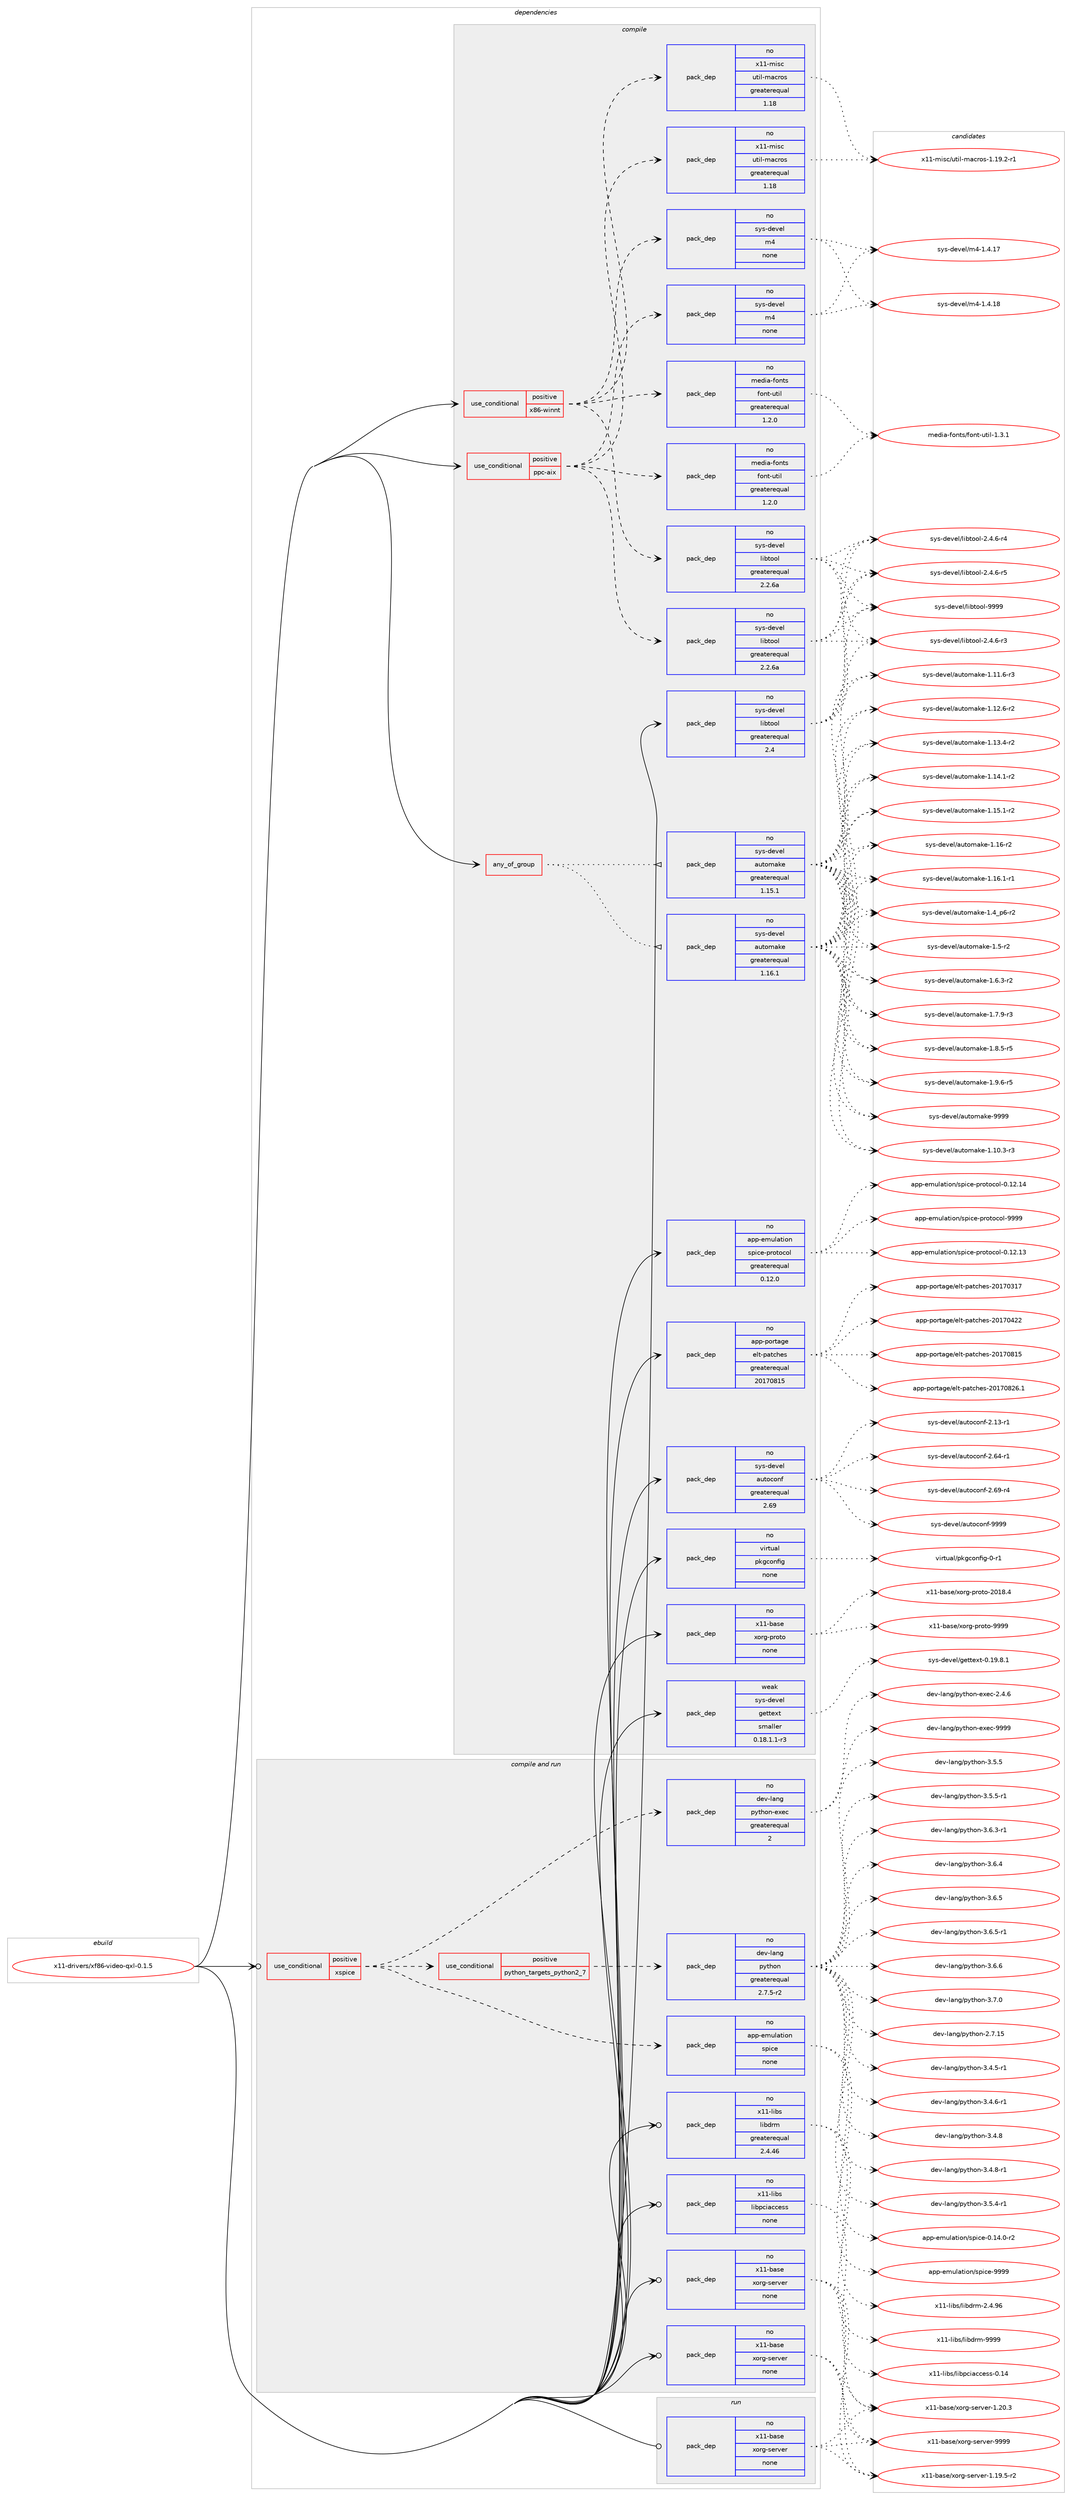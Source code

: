 digraph prolog {

# *************
# Graph options
# *************

newrank=true;
concentrate=true;
compound=true;
graph [rankdir=LR,fontname=Helvetica,fontsize=10,ranksep=1.5];#, ranksep=2.5, nodesep=0.2];
edge  [arrowhead=vee];
node  [fontname=Helvetica,fontsize=10];

# **********
# The ebuild
# **********

subgraph cluster_leftcol {
color=gray;
rank=same;
label=<<i>ebuild</i>>;
id [label="x11-drivers/xf86-video-qxl-0.1.5", color=red, width=4, href="../x11-drivers/xf86-video-qxl-0.1.5.svg"];
}

# ****************
# The dependencies
# ****************

subgraph cluster_midcol {
color=gray;
label=<<i>dependencies</i>>;
subgraph cluster_compile {
fillcolor="#eeeeee";
style=filled;
label=<<i>compile</i>>;
subgraph any180 {
dependency8127 [label=<<TABLE BORDER="0" CELLBORDER="1" CELLSPACING="0" CELLPADDING="4"><TR><TD CELLPADDING="10">any_of_group</TD></TR></TABLE>>, shape=none, color=red];subgraph pack6522 {
dependency8128 [label=<<TABLE BORDER="0" CELLBORDER="1" CELLSPACING="0" CELLPADDING="4" WIDTH="220"><TR><TD ROWSPAN="6" CELLPADDING="30">pack_dep</TD></TR><TR><TD WIDTH="110">no</TD></TR><TR><TD>sys-devel</TD></TR><TR><TD>automake</TD></TR><TR><TD>greaterequal</TD></TR><TR><TD>1.16.1</TD></TR></TABLE>>, shape=none, color=blue];
}
dependency8127:e -> dependency8128:w [weight=20,style="dotted",arrowhead="oinv"];
subgraph pack6523 {
dependency8129 [label=<<TABLE BORDER="0" CELLBORDER="1" CELLSPACING="0" CELLPADDING="4" WIDTH="220"><TR><TD ROWSPAN="6" CELLPADDING="30">pack_dep</TD></TR><TR><TD WIDTH="110">no</TD></TR><TR><TD>sys-devel</TD></TR><TR><TD>automake</TD></TR><TR><TD>greaterequal</TD></TR><TR><TD>1.15.1</TD></TR></TABLE>>, shape=none, color=blue];
}
dependency8127:e -> dependency8129:w [weight=20,style="dotted",arrowhead="oinv"];
}
id:e -> dependency8127:w [weight=20,style="solid",arrowhead="vee"];
subgraph cond1411 {
dependency8130 [label=<<TABLE BORDER="0" CELLBORDER="1" CELLSPACING="0" CELLPADDING="4"><TR><TD ROWSPAN="3" CELLPADDING="10">use_conditional</TD></TR><TR><TD>positive</TD></TR><TR><TD>ppc-aix</TD></TR></TABLE>>, shape=none, color=red];
subgraph pack6524 {
dependency8131 [label=<<TABLE BORDER="0" CELLBORDER="1" CELLSPACING="0" CELLPADDING="4" WIDTH="220"><TR><TD ROWSPAN="6" CELLPADDING="30">pack_dep</TD></TR><TR><TD WIDTH="110">no</TD></TR><TR><TD>sys-devel</TD></TR><TR><TD>libtool</TD></TR><TR><TD>greaterequal</TD></TR><TR><TD>2.2.6a</TD></TR></TABLE>>, shape=none, color=blue];
}
dependency8130:e -> dependency8131:w [weight=20,style="dashed",arrowhead="vee"];
subgraph pack6525 {
dependency8132 [label=<<TABLE BORDER="0" CELLBORDER="1" CELLSPACING="0" CELLPADDING="4" WIDTH="220"><TR><TD ROWSPAN="6" CELLPADDING="30">pack_dep</TD></TR><TR><TD WIDTH="110">no</TD></TR><TR><TD>sys-devel</TD></TR><TR><TD>m4</TD></TR><TR><TD>none</TD></TR><TR><TD></TD></TR></TABLE>>, shape=none, color=blue];
}
dependency8130:e -> dependency8132:w [weight=20,style="dashed",arrowhead="vee"];
subgraph pack6526 {
dependency8133 [label=<<TABLE BORDER="0" CELLBORDER="1" CELLSPACING="0" CELLPADDING="4" WIDTH="220"><TR><TD ROWSPAN="6" CELLPADDING="30">pack_dep</TD></TR><TR><TD WIDTH="110">no</TD></TR><TR><TD>x11-misc</TD></TR><TR><TD>util-macros</TD></TR><TR><TD>greaterequal</TD></TR><TR><TD>1.18</TD></TR></TABLE>>, shape=none, color=blue];
}
dependency8130:e -> dependency8133:w [weight=20,style="dashed",arrowhead="vee"];
subgraph pack6527 {
dependency8134 [label=<<TABLE BORDER="0" CELLBORDER="1" CELLSPACING="0" CELLPADDING="4" WIDTH="220"><TR><TD ROWSPAN="6" CELLPADDING="30">pack_dep</TD></TR><TR><TD WIDTH="110">no</TD></TR><TR><TD>media-fonts</TD></TR><TR><TD>font-util</TD></TR><TR><TD>greaterequal</TD></TR><TR><TD>1.2.0</TD></TR></TABLE>>, shape=none, color=blue];
}
dependency8130:e -> dependency8134:w [weight=20,style="dashed",arrowhead="vee"];
}
id:e -> dependency8130:w [weight=20,style="solid",arrowhead="vee"];
subgraph cond1412 {
dependency8135 [label=<<TABLE BORDER="0" CELLBORDER="1" CELLSPACING="0" CELLPADDING="4"><TR><TD ROWSPAN="3" CELLPADDING="10">use_conditional</TD></TR><TR><TD>positive</TD></TR><TR><TD>x86-winnt</TD></TR></TABLE>>, shape=none, color=red];
subgraph pack6528 {
dependency8136 [label=<<TABLE BORDER="0" CELLBORDER="1" CELLSPACING="0" CELLPADDING="4" WIDTH="220"><TR><TD ROWSPAN="6" CELLPADDING="30">pack_dep</TD></TR><TR><TD WIDTH="110">no</TD></TR><TR><TD>sys-devel</TD></TR><TR><TD>libtool</TD></TR><TR><TD>greaterequal</TD></TR><TR><TD>2.2.6a</TD></TR></TABLE>>, shape=none, color=blue];
}
dependency8135:e -> dependency8136:w [weight=20,style="dashed",arrowhead="vee"];
subgraph pack6529 {
dependency8137 [label=<<TABLE BORDER="0" CELLBORDER="1" CELLSPACING="0" CELLPADDING="4" WIDTH="220"><TR><TD ROWSPAN="6" CELLPADDING="30">pack_dep</TD></TR><TR><TD WIDTH="110">no</TD></TR><TR><TD>sys-devel</TD></TR><TR><TD>m4</TD></TR><TR><TD>none</TD></TR><TR><TD></TD></TR></TABLE>>, shape=none, color=blue];
}
dependency8135:e -> dependency8137:w [weight=20,style="dashed",arrowhead="vee"];
subgraph pack6530 {
dependency8138 [label=<<TABLE BORDER="0" CELLBORDER="1" CELLSPACING="0" CELLPADDING="4" WIDTH="220"><TR><TD ROWSPAN="6" CELLPADDING="30">pack_dep</TD></TR><TR><TD WIDTH="110">no</TD></TR><TR><TD>x11-misc</TD></TR><TR><TD>util-macros</TD></TR><TR><TD>greaterequal</TD></TR><TR><TD>1.18</TD></TR></TABLE>>, shape=none, color=blue];
}
dependency8135:e -> dependency8138:w [weight=20,style="dashed",arrowhead="vee"];
subgraph pack6531 {
dependency8139 [label=<<TABLE BORDER="0" CELLBORDER="1" CELLSPACING="0" CELLPADDING="4" WIDTH="220"><TR><TD ROWSPAN="6" CELLPADDING="30">pack_dep</TD></TR><TR><TD WIDTH="110">no</TD></TR><TR><TD>media-fonts</TD></TR><TR><TD>font-util</TD></TR><TR><TD>greaterequal</TD></TR><TR><TD>1.2.0</TD></TR></TABLE>>, shape=none, color=blue];
}
dependency8135:e -> dependency8139:w [weight=20,style="dashed",arrowhead="vee"];
}
id:e -> dependency8135:w [weight=20,style="solid",arrowhead="vee"];
subgraph pack6532 {
dependency8140 [label=<<TABLE BORDER="0" CELLBORDER="1" CELLSPACING="0" CELLPADDING="4" WIDTH="220"><TR><TD ROWSPAN="6" CELLPADDING="30">pack_dep</TD></TR><TR><TD WIDTH="110">no</TD></TR><TR><TD>app-emulation</TD></TR><TR><TD>spice-protocol</TD></TR><TR><TD>greaterequal</TD></TR><TR><TD>0.12.0</TD></TR></TABLE>>, shape=none, color=blue];
}
id:e -> dependency8140:w [weight=20,style="solid",arrowhead="vee"];
subgraph pack6533 {
dependency8141 [label=<<TABLE BORDER="0" CELLBORDER="1" CELLSPACING="0" CELLPADDING="4" WIDTH="220"><TR><TD ROWSPAN="6" CELLPADDING="30">pack_dep</TD></TR><TR><TD WIDTH="110">no</TD></TR><TR><TD>app-portage</TD></TR><TR><TD>elt-patches</TD></TR><TR><TD>greaterequal</TD></TR><TR><TD>20170815</TD></TR></TABLE>>, shape=none, color=blue];
}
id:e -> dependency8141:w [weight=20,style="solid",arrowhead="vee"];
subgraph pack6534 {
dependency8142 [label=<<TABLE BORDER="0" CELLBORDER="1" CELLSPACING="0" CELLPADDING="4" WIDTH="220"><TR><TD ROWSPAN="6" CELLPADDING="30">pack_dep</TD></TR><TR><TD WIDTH="110">no</TD></TR><TR><TD>sys-devel</TD></TR><TR><TD>autoconf</TD></TR><TR><TD>greaterequal</TD></TR><TR><TD>2.69</TD></TR></TABLE>>, shape=none, color=blue];
}
id:e -> dependency8142:w [weight=20,style="solid",arrowhead="vee"];
subgraph pack6535 {
dependency8143 [label=<<TABLE BORDER="0" CELLBORDER="1" CELLSPACING="0" CELLPADDING="4" WIDTH="220"><TR><TD ROWSPAN="6" CELLPADDING="30">pack_dep</TD></TR><TR><TD WIDTH="110">no</TD></TR><TR><TD>sys-devel</TD></TR><TR><TD>libtool</TD></TR><TR><TD>greaterequal</TD></TR><TR><TD>2.4</TD></TR></TABLE>>, shape=none, color=blue];
}
id:e -> dependency8143:w [weight=20,style="solid",arrowhead="vee"];
subgraph pack6536 {
dependency8144 [label=<<TABLE BORDER="0" CELLBORDER="1" CELLSPACING="0" CELLPADDING="4" WIDTH="220"><TR><TD ROWSPAN="6" CELLPADDING="30">pack_dep</TD></TR><TR><TD WIDTH="110">no</TD></TR><TR><TD>virtual</TD></TR><TR><TD>pkgconfig</TD></TR><TR><TD>none</TD></TR><TR><TD></TD></TR></TABLE>>, shape=none, color=blue];
}
id:e -> dependency8144:w [weight=20,style="solid",arrowhead="vee"];
subgraph pack6537 {
dependency8145 [label=<<TABLE BORDER="0" CELLBORDER="1" CELLSPACING="0" CELLPADDING="4" WIDTH="220"><TR><TD ROWSPAN="6" CELLPADDING="30">pack_dep</TD></TR><TR><TD WIDTH="110">no</TD></TR><TR><TD>x11-base</TD></TR><TR><TD>xorg-proto</TD></TR><TR><TD>none</TD></TR><TR><TD></TD></TR></TABLE>>, shape=none, color=blue];
}
id:e -> dependency8145:w [weight=20,style="solid",arrowhead="vee"];
subgraph pack6538 {
dependency8146 [label=<<TABLE BORDER="0" CELLBORDER="1" CELLSPACING="0" CELLPADDING="4" WIDTH="220"><TR><TD ROWSPAN="6" CELLPADDING="30">pack_dep</TD></TR><TR><TD WIDTH="110">weak</TD></TR><TR><TD>sys-devel</TD></TR><TR><TD>gettext</TD></TR><TR><TD>smaller</TD></TR><TR><TD>0.18.1.1-r3</TD></TR></TABLE>>, shape=none, color=blue];
}
id:e -> dependency8146:w [weight=20,style="solid",arrowhead="vee"];
}
subgraph cluster_compileandrun {
fillcolor="#eeeeee";
style=filled;
label=<<i>compile and run</i>>;
subgraph cond1413 {
dependency8147 [label=<<TABLE BORDER="0" CELLBORDER="1" CELLSPACING="0" CELLPADDING="4"><TR><TD ROWSPAN="3" CELLPADDING="10">use_conditional</TD></TR><TR><TD>positive</TD></TR><TR><TD>xspice</TD></TR></TABLE>>, shape=none, color=red];
subgraph pack6539 {
dependency8148 [label=<<TABLE BORDER="0" CELLBORDER="1" CELLSPACING="0" CELLPADDING="4" WIDTH="220"><TR><TD ROWSPAN="6" CELLPADDING="30">pack_dep</TD></TR><TR><TD WIDTH="110">no</TD></TR><TR><TD>app-emulation</TD></TR><TR><TD>spice</TD></TR><TR><TD>none</TD></TR><TR><TD></TD></TR></TABLE>>, shape=none, color=blue];
}
dependency8147:e -> dependency8148:w [weight=20,style="dashed",arrowhead="vee"];
subgraph cond1414 {
dependency8149 [label=<<TABLE BORDER="0" CELLBORDER="1" CELLSPACING="0" CELLPADDING="4"><TR><TD ROWSPAN="3" CELLPADDING="10">use_conditional</TD></TR><TR><TD>positive</TD></TR><TR><TD>python_targets_python2_7</TD></TR></TABLE>>, shape=none, color=red];
subgraph pack6540 {
dependency8150 [label=<<TABLE BORDER="0" CELLBORDER="1" CELLSPACING="0" CELLPADDING="4" WIDTH="220"><TR><TD ROWSPAN="6" CELLPADDING="30">pack_dep</TD></TR><TR><TD WIDTH="110">no</TD></TR><TR><TD>dev-lang</TD></TR><TR><TD>python</TD></TR><TR><TD>greaterequal</TD></TR><TR><TD>2.7.5-r2</TD></TR></TABLE>>, shape=none, color=blue];
}
dependency8149:e -> dependency8150:w [weight=20,style="dashed",arrowhead="vee"];
}
dependency8147:e -> dependency8149:w [weight=20,style="dashed",arrowhead="vee"];
subgraph pack6541 {
dependency8151 [label=<<TABLE BORDER="0" CELLBORDER="1" CELLSPACING="0" CELLPADDING="4" WIDTH="220"><TR><TD ROWSPAN="6" CELLPADDING="30">pack_dep</TD></TR><TR><TD WIDTH="110">no</TD></TR><TR><TD>dev-lang</TD></TR><TR><TD>python-exec</TD></TR><TR><TD>greaterequal</TD></TR><TR><TD>2</TD></TR></TABLE>>, shape=none, color=blue];
}
dependency8147:e -> dependency8151:w [weight=20,style="dashed",arrowhead="vee"];
}
id:e -> dependency8147:w [weight=20,style="solid",arrowhead="odotvee"];
subgraph pack6542 {
dependency8152 [label=<<TABLE BORDER="0" CELLBORDER="1" CELLSPACING="0" CELLPADDING="4" WIDTH="220"><TR><TD ROWSPAN="6" CELLPADDING="30">pack_dep</TD></TR><TR><TD WIDTH="110">no</TD></TR><TR><TD>x11-base</TD></TR><TR><TD>xorg-server</TD></TR><TR><TD>none</TD></TR><TR><TD></TD></TR></TABLE>>, shape=none, color=blue];
}
id:e -> dependency8152:w [weight=20,style="solid",arrowhead="odotvee"];
subgraph pack6543 {
dependency8153 [label=<<TABLE BORDER="0" CELLBORDER="1" CELLSPACING="0" CELLPADDING="4" WIDTH="220"><TR><TD ROWSPAN="6" CELLPADDING="30">pack_dep</TD></TR><TR><TD WIDTH="110">no</TD></TR><TR><TD>x11-base</TD></TR><TR><TD>xorg-server</TD></TR><TR><TD>none</TD></TR><TR><TD></TD></TR></TABLE>>, shape=none, color=blue];
}
id:e -> dependency8153:w [weight=20,style="solid",arrowhead="odotvee"];
subgraph pack6544 {
dependency8154 [label=<<TABLE BORDER="0" CELLBORDER="1" CELLSPACING="0" CELLPADDING="4" WIDTH="220"><TR><TD ROWSPAN="6" CELLPADDING="30">pack_dep</TD></TR><TR><TD WIDTH="110">no</TD></TR><TR><TD>x11-libs</TD></TR><TR><TD>libdrm</TD></TR><TR><TD>greaterequal</TD></TR><TR><TD>2.4.46</TD></TR></TABLE>>, shape=none, color=blue];
}
id:e -> dependency8154:w [weight=20,style="solid",arrowhead="odotvee"];
subgraph pack6545 {
dependency8155 [label=<<TABLE BORDER="0" CELLBORDER="1" CELLSPACING="0" CELLPADDING="4" WIDTH="220"><TR><TD ROWSPAN="6" CELLPADDING="30">pack_dep</TD></TR><TR><TD WIDTH="110">no</TD></TR><TR><TD>x11-libs</TD></TR><TR><TD>libpciaccess</TD></TR><TR><TD>none</TD></TR><TR><TD></TD></TR></TABLE>>, shape=none, color=blue];
}
id:e -> dependency8155:w [weight=20,style="solid",arrowhead="odotvee"];
}
subgraph cluster_run {
fillcolor="#eeeeee";
style=filled;
label=<<i>run</i>>;
subgraph pack6546 {
dependency8156 [label=<<TABLE BORDER="0" CELLBORDER="1" CELLSPACING="0" CELLPADDING="4" WIDTH="220"><TR><TD ROWSPAN="6" CELLPADDING="30">pack_dep</TD></TR><TR><TD WIDTH="110">no</TD></TR><TR><TD>x11-base</TD></TR><TR><TD>xorg-server</TD></TR><TR><TD>none</TD></TR><TR><TD></TD></TR></TABLE>>, shape=none, color=blue];
}
id:e -> dependency8156:w [weight=20,style="solid",arrowhead="odot"];
}
}

# **************
# The candidates
# **************

subgraph cluster_choices {
rank=same;
color=gray;
label=<<i>candidates</i>>;

subgraph choice6522 {
color=black;
nodesep=1;
choice11512111545100101118101108479711711611110997107101454946494846514511451 [label="sys-devel/automake-1.10.3-r3", color=red, width=4,href="../sys-devel/automake-1.10.3-r3.svg"];
choice11512111545100101118101108479711711611110997107101454946494946544511451 [label="sys-devel/automake-1.11.6-r3", color=red, width=4,href="../sys-devel/automake-1.11.6-r3.svg"];
choice11512111545100101118101108479711711611110997107101454946495046544511450 [label="sys-devel/automake-1.12.6-r2", color=red, width=4,href="../sys-devel/automake-1.12.6-r2.svg"];
choice11512111545100101118101108479711711611110997107101454946495146524511450 [label="sys-devel/automake-1.13.4-r2", color=red, width=4,href="../sys-devel/automake-1.13.4-r2.svg"];
choice11512111545100101118101108479711711611110997107101454946495246494511450 [label="sys-devel/automake-1.14.1-r2", color=red, width=4,href="../sys-devel/automake-1.14.1-r2.svg"];
choice11512111545100101118101108479711711611110997107101454946495346494511450 [label="sys-devel/automake-1.15.1-r2", color=red, width=4,href="../sys-devel/automake-1.15.1-r2.svg"];
choice1151211154510010111810110847971171161111099710710145494649544511450 [label="sys-devel/automake-1.16-r2", color=red, width=4,href="../sys-devel/automake-1.16-r2.svg"];
choice11512111545100101118101108479711711611110997107101454946495446494511449 [label="sys-devel/automake-1.16.1-r1", color=red, width=4,href="../sys-devel/automake-1.16.1-r1.svg"];
choice115121115451001011181011084797117116111109971071014549465295112544511450 [label="sys-devel/automake-1.4_p6-r2", color=red, width=4,href="../sys-devel/automake-1.4_p6-r2.svg"];
choice11512111545100101118101108479711711611110997107101454946534511450 [label="sys-devel/automake-1.5-r2", color=red, width=4,href="../sys-devel/automake-1.5-r2.svg"];
choice115121115451001011181011084797117116111109971071014549465446514511450 [label="sys-devel/automake-1.6.3-r2", color=red, width=4,href="../sys-devel/automake-1.6.3-r2.svg"];
choice115121115451001011181011084797117116111109971071014549465546574511451 [label="sys-devel/automake-1.7.9-r3", color=red, width=4,href="../sys-devel/automake-1.7.9-r3.svg"];
choice115121115451001011181011084797117116111109971071014549465646534511453 [label="sys-devel/automake-1.8.5-r5", color=red, width=4,href="../sys-devel/automake-1.8.5-r5.svg"];
choice115121115451001011181011084797117116111109971071014549465746544511453 [label="sys-devel/automake-1.9.6-r5", color=red, width=4,href="../sys-devel/automake-1.9.6-r5.svg"];
choice115121115451001011181011084797117116111109971071014557575757 [label="sys-devel/automake-9999", color=red, width=4,href="../sys-devel/automake-9999.svg"];
dependency8128:e -> choice11512111545100101118101108479711711611110997107101454946494846514511451:w [style=dotted,weight="100"];
dependency8128:e -> choice11512111545100101118101108479711711611110997107101454946494946544511451:w [style=dotted,weight="100"];
dependency8128:e -> choice11512111545100101118101108479711711611110997107101454946495046544511450:w [style=dotted,weight="100"];
dependency8128:e -> choice11512111545100101118101108479711711611110997107101454946495146524511450:w [style=dotted,weight="100"];
dependency8128:e -> choice11512111545100101118101108479711711611110997107101454946495246494511450:w [style=dotted,weight="100"];
dependency8128:e -> choice11512111545100101118101108479711711611110997107101454946495346494511450:w [style=dotted,weight="100"];
dependency8128:e -> choice1151211154510010111810110847971171161111099710710145494649544511450:w [style=dotted,weight="100"];
dependency8128:e -> choice11512111545100101118101108479711711611110997107101454946495446494511449:w [style=dotted,weight="100"];
dependency8128:e -> choice115121115451001011181011084797117116111109971071014549465295112544511450:w [style=dotted,weight="100"];
dependency8128:e -> choice11512111545100101118101108479711711611110997107101454946534511450:w [style=dotted,weight="100"];
dependency8128:e -> choice115121115451001011181011084797117116111109971071014549465446514511450:w [style=dotted,weight="100"];
dependency8128:e -> choice115121115451001011181011084797117116111109971071014549465546574511451:w [style=dotted,weight="100"];
dependency8128:e -> choice115121115451001011181011084797117116111109971071014549465646534511453:w [style=dotted,weight="100"];
dependency8128:e -> choice115121115451001011181011084797117116111109971071014549465746544511453:w [style=dotted,weight="100"];
dependency8128:e -> choice115121115451001011181011084797117116111109971071014557575757:w [style=dotted,weight="100"];
}
subgraph choice6523 {
color=black;
nodesep=1;
choice11512111545100101118101108479711711611110997107101454946494846514511451 [label="sys-devel/automake-1.10.3-r3", color=red, width=4,href="../sys-devel/automake-1.10.3-r3.svg"];
choice11512111545100101118101108479711711611110997107101454946494946544511451 [label="sys-devel/automake-1.11.6-r3", color=red, width=4,href="../sys-devel/automake-1.11.6-r3.svg"];
choice11512111545100101118101108479711711611110997107101454946495046544511450 [label="sys-devel/automake-1.12.6-r2", color=red, width=4,href="../sys-devel/automake-1.12.6-r2.svg"];
choice11512111545100101118101108479711711611110997107101454946495146524511450 [label="sys-devel/automake-1.13.4-r2", color=red, width=4,href="../sys-devel/automake-1.13.4-r2.svg"];
choice11512111545100101118101108479711711611110997107101454946495246494511450 [label="sys-devel/automake-1.14.1-r2", color=red, width=4,href="../sys-devel/automake-1.14.1-r2.svg"];
choice11512111545100101118101108479711711611110997107101454946495346494511450 [label="sys-devel/automake-1.15.1-r2", color=red, width=4,href="../sys-devel/automake-1.15.1-r2.svg"];
choice1151211154510010111810110847971171161111099710710145494649544511450 [label="sys-devel/automake-1.16-r2", color=red, width=4,href="../sys-devel/automake-1.16-r2.svg"];
choice11512111545100101118101108479711711611110997107101454946495446494511449 [label="sys-devel/automake-1.16.1-r1", color=red, width=4,href="../sys-devel/automake-1.16.1-r1.svg"];
choice115121115451001011181011084797117116111109971071014549465295112544511450 [label="sys-devel/automake-1.4_p6-r2", color=red, width=4,href="../sys-devel/automake-1.4_p6-r2.svg"];
choice11512111545100101118101108479711711611110997107101454946534511450 [label="sys-devel/automake-1.5-r2", color=red, width=4,href="../sys-devel/automake-1.5-r2.svg"];
choice115121115451001011181011084797117116111109971071014549465446514511450 [label="sys-devel/automake-1.6.3-r2", color=red, width=4,href="../sys-devel/automake-1.6.3-r2.svg"];
choice115121115451001011181011084797117116111109971071014549465546574511451 [label="sys-devel/automake-1.7.9-r3", color=red, width=4,href="../sys-devel/automake-1.7.9-r3.svg"];
choice115121115451001011181011084797117116111109971071014549465646534511453 [label="sys-devel/automake-1.8.5-r5", color=red, width=4,href="../sys-devel/automake-1.8.5-r5.svg"];
choice115121115451001011181011084797117116111109971071014549465746544511453 [label="sys-devel/automake-1.9.6-r5", color=red, width=4,href="../sys-devel/automake-1.9.6-r5.svg"];
choice115121115451001011181011084797117116111109971071014557575757 [label="sys-devel/automake-9999", color=red, width=4,href="../sys-devel/automake-9999.svg"];
dependency8129:e -> choice11512111545100101118101108479711711611110997107101454946494846514511451:w [style=dotted,weight="100"];
dependency8129:e -> choice11512111545100101118101108479711711611110997107101454946494946544511451:w [style=dotted,weight="100"];
dependency8129:e -> choice11512111545100101118101108479711711611110997107101454946495046544511450:w [style=dotted,weight="100"];
dependency8129:e -> choice11512111545100101118101108479711711611110997107101454946495146524511450:w [style=dotted,weight="100"];
dependency8129:e -> choice11512111545100101118101108479711711611110997107101454946495246494511450:w [style=dotted,weight="100"];
dependency8129:e -> choice11512111545100101118101108479711711611110997107101454946495346494511450:w [style=dotted,weight="100"];
dependency8129:e -> choice1151211154510010111810110847971171161111099710710145494649544511450:w [style=dotted,weight="100"];
dependency8129:e -> choice11512111545100101118101108479711711611110997107101454946495446494511449:w [style=dotted,weight="100"];
dependency8129:e -> choice115121115451001011181011084797117116111109971071014549465295112544511450:w [style=dotted,weight="100"];
dependency8129:e -> choice11512111545100101118101108479711711611110997107101454946534511450:w [style=dotted,weight="100"];
dependency8129:e -> choice115121115451001011181011084797117116111109971071014549465446514511450:w [style=dotted,weight="100"];
dependency8129:e -> choice115121115451001011181011084797117116111109971071014549465546574511451:w [style=dotted,weight="100"];
dependency8129:e -> choice115121115451001011181011084797117116111109971071014549465646534511453:w [style=dotted,weight="100"];
dependency8129:e -> choice115121115451001011181011084797117116111109971071014549465746544511453:w [style=dotted,weight="100"];
dependency8129:e -> choice115121115451001011181011084797117116111109971071014557575757:w [style=dotted,weight="100"];
}
subgraph choice6524 {
color=black;
nodesep=1;
choice1151211154510010111810110847108105981161111111084550465246544511451 [label="sys-devel/libtool-2.4.6-r3", color=red, width=4,href="../sys-devel/libtool-2.4.6-r3.svg"];
choice1151211154510010111810110847108105981161111111084550465246544511452 [label="sys-devel/libtool-2.4.6-r4", color=red, width=4,href="../sys-devel/libtool-2.4.6-r4.svg"];
choice1151211154510010111810110847108105981161111111084550465246544511453 [label="sys-devel/libtool-2.4.6-r5", color=red, width=4,href="../sys-devel/libtool-2.4.6-r5.svg"];
choice1151211154510010111810110847108105981161111111084557575757 [label="sys-devel/libtool-9999", color=red, width=4,href="../sys-devel/libtool-9999.svg"];
dependency8131:e -> choice1151211154510010111810110847108105981161111111084550465246544511451:w [style=dotted,weight="100"];
dependency8131:e -> choice1151211154510010111810110847108105981161111111084550465246544511452:w [style=dotted,weight="100"];
dependency8131:e -> choice1151211154510010111810110847108105981161111111084550465246544511453:w [style=dotted,weight="100"];
dependency8131:e -> choice1151211154510010111810110847108105981161111111084557575757:w [style=dotted,weight="100"];
}
subgraph choice6525 {
color=black;
nodesep=1;
choice11512111545100101118101108471095245494652464955 [label="sys-devel/m4-1.4.17", color=red, width=4,href="../sys-devel/m4-1.4.17.svg"];
choice11512111545100101118101108471095245494652464956 [label="sys-devel/m4-1.4.18", color=red, width=4,href="../sys-devel/m4-1.4.18.svg"];
dependency8132:e -> choice11512111545100101118101108471095245494652464955:w [style=dotted,weight="100"];
dependency8132:e -> choice11512111545100101118101108471095245494652464956:w [style=dotted,weight="100"];
}
subgraph choice6526 {
color=black;
nodesep=1;
choice1204949451091051159947117116105108451099799114111115454946495746504511449 [label="x11-misc/util-macros-1.19.2-r1", color=red, width=4,href="../x11-misc/util-macros-1.19.2-r1.svg"];
dependency8133:e -> choice1204949451091051159947117116105108451099799114111115454946495746504511449:w [style=dotted,weight="100"];
}
subgraph choice6527 {
color=black;
nodesep=1;
choice10910110010597451021111101161154710211111011645117116105108454946514649 [label="media-fonts/font-util-1.3.1", color=red, width=4,href="../media-fonts/font-util-1.3.1.svg"];
dependency8134:e -> choice10910110010597451021111101161154710211111011645117116105108454946514649:w [style=dotted,weight="100"];
}
subgraph choice6528 {
color=black;
nodesep=1;
choice1151211154510010111810110847108105981161111111084550465246544511451 [label="sys-devel/libtool-2.4.6-r3", color=red, width=4,href="../sys-devel/libtool-2.4.6-r3.svg"];
choice1151211154510010111810110847108105981161111111084550465246544511452 [label="sys-devel/libtool-2.4.6-r4", color=red, width=4,href="../sys-devel/libtool-2.4.6-r4.svg"];
choice1151211154510010111810110847108105981161111111084550465246544511453 [label="sys-devel/libtool-2.4.6-r5", color=red, width=4,href="../sys-devel/libtool-2.4.6-r5.svg"];
choice1151211154510010111810110847108105981161111111084557575757 [label="sys-devel/libtool-9999", color=red, width=4,href="../sys-devel/libtool-9999.svg"];
dependency8136:e -> choice1151211154510010111810110847108105981161111111084550465246544511451:w [style=dotted,weight="100"];
dependency8136:e -> choice1151211154510010111810110847108105981161111111084550465246544511452:w [style=dotted,weight="100"];
dependency8136:e -> choice1151211154510010111810110847108105981161111111084550465246544511453:w [style=dotted,weight="100"];
dependency8136:e -> choice1151211154510010111810110847108105981161111111084557575757:w [style=dotted,weight="100"];
}
subgraph choice6529 {
color=black;
nodesep=1;
choice11512111545100101118101108471095245494652464955 [label="sys-devel/m4-1.4.17", color=red, width=4,href="../sys-devel/m4-1.4.17.svg"];
choice11512111545100101118101108471095245494652464956 [label="sys-devel/m4-1.4.18", color=red, width=4,href="../sys-devel/m4-1.4.18.svg"];
dependency8137:e -> choice11512111545100101118101108471095245494652464955:w [style=dotted,weight="100"];
dependency8137:e -> choice11512111545100101118101108471095245494652464956:w [style=dotted,weight="100"];
}
subgraph choice6530 {
color=black;
nodesep=1;
choice1204949451091051159947117116105108451099799114111115454946495746504511449 [label="x11-misc/util-macros-1.19.2-r1", color=red, width=4,href="../x11-misc/util-macros-1.19.2-r1.svg"];
dependency8138:e -> choice1204949451091051159947117116105108451099799114111115454946495746504511449:w [style=dotted,weight="100"];
}
subgraph choice6531 {
color=black;
nodesep=1;
choice10910110010597451021111101161154710211111011645117116105108454946514649 [label="media-fonts/font-util-1.3.1", color=red, width=4,href="../media-fonts/font-util-1.3.1.svg"];
dependency8139:e -> choice10910110010597451021111101161154710211111011645117116105108454946514649:w [style=dotted,weight="100"];
}
subgraph choice6532 {
color=black;
nodesep=1;
choice971121124510110911710897116105111110471151121059910145112114111116111991111084548464950464951 [label="app-emulation/spice-protocol-0.12.13", color=red, width=4,href="../app-emulation/spice-protocol-0.12.13.svg"];
choice971121124510110911710897116105111110471151121059910145112114111116111991111084548464950464952 [label="app-emulation/spice-protocol-0.12.14", color=red, width=4,href="../app-emulation/spice-protocol-0.12.14.svg"];
choice971121124510110911710897116105111110471151121059910145112114111116111991111084557575757 [label="app-emulation/spice-protocol-9999", color=red, width=4,href="../app-emulation/spice-protocol-9999.svg"];
dependency8140:e -> choice971121124510110911710897116105111110471151121059910145112114111116111991111084548464950464951:w [style=dotted,weight="100"];
dependency8140:e -> choice971121124510110911710897116105111110471151121059910145112114111116111991111084548464950464952:w [style=dotted,weight="100"];
dependency8140:e -> choice971121124510110911710897116105111110471151121059910145112114111116111991111084557575757:w [style=dotted,weight="100"];
}
subgraph choice6533 {
color=black;
nodesep=1;
choice97112112451121111141169710310147101108116451129711699104101115455048495548514955 [label="app-portage/elt-patches-20170317", color=red, width=4,href="../app-portage/elt-patches-20170317.svg"];
choice97112112451121111141169710310147101108116451129711699104101115455048495548525050 [label="app-portage/elt-patches-20170422", color=red, width=4,href="../app-portage/elt-patches-20170422.svg"];
choice97112112451121111141169710310147101108116451129711699104101115455048495548564953 [label="app-portage/elt-patches-20170815", color=red, width=4,href="../app-portage/elt-patches-20170815.svg"];
choice971121124511211111411697103101471011081164511297116991041011154550484955485650544649 [label="app-portage/elt-patches-20170826.1", color=red, width=4,href="../app-portage/elt-patches-20170826.1.svg"];
dependency8141:e -> choice97112112451121111141169710310147101108116451129711699104101115455048495548514955:w [style=dotted,weight="100"];
dependency8141:e -> choice97112112451121111141169710310147101108116451129711699104101115455048495548525050:w [style=dotted,weight="100"];
dependency8141:e -> choice97112112451121111141169710310147101108116451129711699104101115455048495548564953:w [style=dotted,weight="100"];
dependency8141:e -> choice971121124511211111411697103101471011081164511297116991041011154550484955485650544649:w [style=dotted,weight="100"];
}
subgraph choice6534 {
color=black;
nodesep=1;
choice1151211154510010111810110847971171161119911111010245504649514511449 [label="sys-devel/autoconf-2.13-r1", color=red, width=4,href="../sys-devel/autoconf-2.13-r1.svg"];
choice1151211154510010111810110847971171161119911111010245504654524511449 [label="sys-devel/autoconf-2.64-r1", color=red, width=4,href="../sys-devel/autoconf-2.64-r1.svg"];
choice1151211154510010111810110847971171161119911111010245504654574511452 [label="sys-devel/autoconf-2.69-r4", color=red, width=4,href="../sys-devel/autoconf-2.69-r4.svg"];
choice115121115451001011181011084797117116111991111101024557575757 [label="sys-devel/autoconf-9999", color=red, width=4,href="../sys-devel/autoconf-9999.svg"];
dependency8142:e -> choice1151211154510010111810110847971171161119911111010245504649514511449:w [style=dotted,weight="100"];
dependency8142:e -> choice1151211154510010111810110847971171161119911111010245504654524511449:w [style=dotted,weight="100"];
dependency8142:e -> choice1151211154510010111810110847971171161119911111010245504654574511452:w [style=dotted,weight="100"];
dependency8142:e -> choice115121115451001011181011084797117116111991111101024557575757:w [style=dotted,weight="100"];
}
subgraph choice6535 {
color=black;
nodesep=1;
choice1151211154510010111810110847108105981161111111084550465246544511451 [label="sys-devel/libtool-2.4.6-r3", color=red, width=4,href="../sys-devel/libtool-2.4.6-r3.svg"];
choice1151211154510010111810110847108105981161111111084550465246544511452 [label="sys-devel/libtool-2.4.6-r4", color=red, width=4,href="../sys-devel/libtool-2.4.6-r4.svg"];
choice1151211154510010111810110847108105981161111111084550465246544511453 [label="sys-devel/libtool-2.4.6-r5", color=red, width=4,href="../sys-devel/libtool-2.4.6-r5.svg"];
choice1151211154510010111810110847108105981161111111084557575757 [label="sys-devel/libtool-9999", color=red, width=4,href="../sys-devel/libtool-9999.svg"];
dependency8143:e -> choice1151211154510010111810110847108105981161111111084550465246544511451:w [style=dotted,weight="100"];
dependency8143:e -> choice1151211154510010111810110847108105981161111111084550465246544511452:w [style=dotted,weight="100"];
dependency8143:e -> choice1151211154510010111810110847108105981161111111084550465246544511453:w [style=dotted,weight="100"];
dependency8143:e -> choice1151211154510010111810110847108105981161111111084557575757:w [style=dotted,weight="100"];
}
subgraph choice6536 {
color=black;
nodesep=1;
choice11810511411611797108471121071039911111010210510345484511449 [label="virtual/pkgconfig-0-r1", color=red, width=4,href="../virtual/pkgconfig-0-r1.svg"];
dependency8144:e -> choice11810511411611797108471121071039911111010210510345484511449:w [style=dotted,weight="100"];
}
subgraph choice6537 {
color=black;
nodesep=1;
choice1204949459897115101471201111141034511211411111611145504849564652 [label="x11-base/xorg-proto-2018.4", color=red, width=4,href="../x11-base/xorg-proto-2018.4.svg"];
choice120494945989711510147120111114103451121141111161114557575757 [label="x11-base/xorg-proto-9999", color=red, width=4,href="../x11-base/xorg-proto-9999.svg"];
dependency8145:e -> choice1204949459897115101471201111141034511211411111611145504849564652:w [style=dotted,weight="100"];
dependency8145:e -> choice120494945989711510147120111114103451121141111161114557575757:w [style=dotted,weight="100"];
}
subgraph choice6538 {
color=black;
nodesep=1;
choice1151211154510010111810110847103101116116101120116454846495746564649 [label="sys-devel/gettext-0.19.8.1", color=red, width=4,href="../sys-devel/gettext-0.19.8.1.svg"];
dependency8146:e -> choice1151211154510010111810110847103101116116101120116454846495746564649:w [style=dotted,weight="100"];
}
subgraph choice6539 {
color=black;
nodesep=1;
choice9711211245101109117108971161051111104711511210599101454846495246484511450 [label="app-emulation/spice-0.14.0-r2", color=red, width=4,href="../app-emulation/spice-0.14.0-r2.svg"];
choice97112112451011091171089711610511111047115112105991014557575757 [label="app-emulation/spice-9999", color=red, width=4,href="../app-emulation/spice-9999.svg"];
dependency8148:e -> choice9711211245101109117108971161051111104711511210599101454846495246484511450:w [style=dotted,weight="100"];
dependency8148:e -> choice97112112451011091171089711610511111047115112105991014557575757:w [style=dotted,weight="100"];
}
subgraph choice6540 {
color=black;
nodesep=1;
choice10010111845108971101034711212111610411111045504655464953 [label="dev-lang/python-2.7.15", color=red, width=4,href="../dev-lang/python-2.7.15.svg"];
choice1001011184510897110103471121211161041111104551465246534511449 [label="dev-lang/python-3.4.5-r1", color=red, width=4,href="../dev-lang/python-3.4.5-r1.svg"];
choice1001011184510897110103471121211161041111104551465246544511449 [label="dev-lang/python-3.4.6-r1", color=red, width=4,href="../dev-lang/python-3.4.6-r1.svg"];
choice100101118451089711010347112121116104111110455146524656 [label="dev-lang/python-3.4.8", color=red, width=4,href="../dev-lang/python-3.4.8.svg"];
choice1001011184510897110103471121211161041111104551465246564511449 [label="dev-lang/python-3.4.8-r1", color=red, width=4,href="../dev-lang/python-3.4.8-r1.svg"];
choice1001011184510897110103471121211161041111104551465346524511449 [label="dev-lang/python-3.5.4-r1", color=red, width=4,href="../dev-lang/python-3.5.4-r1.svg"];
choice100101118451089711010347112121116104111110455146534653 [label="dev-lang/python-3.5.5", color=red, width=4,href="../dev-lang/python-3.5.5.svg"];
choice1001011184510897110103471121211161041111104551465346534511449 [label="dev-lang/python-3.5.5-r1", color=red, width=4,href="../dev-lang/python-3.5.5-r1.svg"];
choice1001011184510897110103471121211161041111104551465446514511449 [label="dev-lang/python-3.6.3-r1", color=red, width=4,href="../dev-lang/python-3.6.3-r1.svg"];
choice100101118451089711010347112121116104111110455146544652 [label="dev-lang/python-3.6.4", color=red, width=4,href="../dev-lang/python-3.6.4.svg"];
choice100101118451089711010347112121116104111110455146544653 [label="dev-lang/python-3.6.5", color=red, width=4,href="../dev-lang/python-3.6.5.svg"];
choice1001011184510897110103471121211161041111104551465446534511449 [label="dev-lang/python-3.6.5-r1", color=red, width=4,href="../dev-lang/python-3.6.5-r1.svg"];
choice100101118451089711010347112121116104111110455146544654 [label="dev-lang/python-3.6.6", color=red, width=4,href="../dev-lang/python-3.6.6.svg"];
choice100101118451089711010347112121116104111110455146554648 [label="dev-lang/python-3.7.0", color=red, width=4,href="../dev-lang/python-3.7.0.svg"];
dependency8150:e -> choice10010111845108971101034711212111610411111045504655464953:w [style=dotted,weight="100"];
dependency8150:e -> choice1001011184510897110103471121211161041111104551465246534511449:w [style=dotted,weight="100"];
dependency8150:e -> choice1001011184510897110103471121211161041111104551465246544511449:w [style=dotted,weight="100"];
dependency8150:e -> choice100101118451089711010347112121116104111110455146524656:w [style=dotted,weight="100"];
dependency8150:e -> choice1001011184510897110103471121211161041111104551465246564511449:w [style=dotted,weight="100"];
dependency8150:e -> choice1001011184510897110103471121211161041111104551465346524511449:w [style=dotted,weight="100"];
dependency8150:e -> choice100101118451089711010347112121116104111110455146534653:w [style=dotted,weight="100"];
dependency8150:e -> choice1001011184510897110103471121211161041111104551465346534511449:w [style=dotted,weight="100"];
dependency8150:e -> choice1001011184510897110103471121211161041111104551465446514511449:w [style=dotted,weight="100"];
dependency8150:e -> choice100101118451089711010347112121116104111110455146544652:w [style=dotted,weight="100"];
dependency8150:e -> choice100101118451089711010347112121116104111110455146544653:w [style=dotted,weight="100"];
dependency8150:e -> choice1001011184510897110103471121211161041111104551465446534511449:w [style=dotted,weight="100"];
dependency8150:e -> choice100101118451089711010347112121116104111110455146544654:w [style=dotted,weight="100"];
dependency8150:e -> choice100101118451089711010347112121116104111110455146554648:w [style=dotted,weight="100"];
}
subgraph choice6541 {
color=black;
nodesep=1;
choice1001011184510897110103471121211161041111104510112010199455046524654 [label="dev-lang/python-exec-2.4.6", color=red, width=4,href="../dev-lang/python-exec-2.4.6.svg"];
choice10010111845108971101034711212111610411111045101120101994557575757 [label="dev-lang/python-exec-9999", color=red, width=4,href="../dev-lang/python-exec-9999.svg"];
dependency8151:e -> choice1001011184510897110103471121211161041111104510112010199455046524654:w [style=dotted,weight="100"];
dependency8151:e -> choice10010111845108971101034711212111610411111045101120101994557575757:w [style=dotted,weight="100"];
}
subgraph choice6542 {
color=black;
nodesep=1;
choice12049494598971151014712011111410345115101114118101114454946495746534511450 [label="x11-base/xorg-server-1.19.5-r2", color=red, width=4,href="../x11-base/xorg-server-1.19.5-r2.svg"];
choice1204949459897115101471201111141034511510111411810111445494650484651 [label="x11-base/xorg-server-1.20.3", color=red, width=4,href="../x11-base/xorg-server-1.20.3.svg"];
choice120494945989711510147120111114103451151011141181011144557575757 [label="x11-base/xorg-server-9999", color=red, width=4,href="../x11-base/xorg-server-9999.svg"];
dependency8152:e -> choice12049494598971151014712011111410345115101114118101114454946495746534511450:w [style=dotted,weight="100"];
dependency8152:e -> choice1204949459897115101471201111141034511510111411810111445494650484651:w [style=dotted,weight="100"];
dependency8152:e -> choice120494945989711510147120111114103451151011141181011144557575757:w [style=dotted,weight="100"];
}
subgraph choice6543 {
color=black;
nodesep=1;
choice12049494598971151014712011111410345115101114118101114454946495746534511450 [label="x11-base/xorg-server-1.19.5-r2", color=red, width=4,href="../x11-base/xorg-server-1.19.5-r2.svg"];
choice1204949459897115101471201111141034511510111411810111445494650484651 [label="x11-base/xorg-server-1.20.3", color=red, width=4,href="../x11-base/xorg-server-1.20.3.svg"];
choice120494945989711510147120111114103451151011141181011144557575757 [label="x11-base/xorg-server-9999", color=red, width=4,href="../x11-base/xorg-server-9999.svg"];
dependency8153:e -> choice12049494598971151014712011111410345115101114118101114454946495746534511450:w [style=dotted,weight="100"];
dependency8153:e -> choice1204949459897115101471201111141034511510111411810111445494650484651:w [style=dotted,weight="100"];
dependency8153:e -> choice120494945989711510147120111114103451151011141181011144557575757:w [style=dotted,weight="100"];
}
subgraph choice6544 {
color=black;
nodesep=1;
choice12049494510810598115471081059810011410945504652465754 [label="x11-libs/libdrm-2.4.96", color=red, width=4,href="../x11-libs/libdrm-2.4.96.svg"];
choice1204949451081059811547108105981001141094557575757 [label="x11-libs/libdrm-9999", color=red, width=4,href="../x11-libs/libdrm-9999.svg"];
dependency8154:e -> choice12049494510810598115471081059810011410945504652465754:w [style=dotted,weight="100"];
dependency8154:e -> choice1204949451081059811547108105981001141094557575757:w [style=dotted,weight="100"];
}
subgraph choice6545 {
color=black;
nodesep=1;
choice120494945108105981154710810598112991059799991011151154548464952 [label="x11-libs/libpciaccess-0.14", color=red, width=4,href="../x11-libs/libpciaccess-0.14.svg"];
dependency8155:e -> choice120494945108105981154710810598112991059799991011151154548464952:w [style=dotted,weight="100"];
}
subgraph choice6546 {
color=black;
nodesep=1;
choice12049494598971151014712011111410345115101114118101114454946495746534511450 [label="x11-base/xorg-server-1.19.5-r2", color=red, width=4,href="../x11-base/xorg-server-1.19.5-r2.svg"];
choice1204949459897115101471201111141034511510111411810111445494650484651 [label="x11-base/xorg-server-1.20.3", color=red, width=4,href="../x11-base/xorg-server-1.20.3.svg"];
choice120494945989711510147120111114103451151011141181011144557575757 [label="x11-base/xorg-server-9999", color=red, width=4,href="../x11-base/xorg-server-9999.svg"];
dependency8156:e -> choice12049494598971151014712011111410345115101114118101114454946495746534511450:w [style=dotted,weight="100"];
dependency8156:e -> choice1204949459897115101471201111141034511510111411810111445494650484651:w [style=dotted,weight="100"];
dependency8156:e -> choice120494945989711510147120111114103451151011141181011144557575757:w [style=dotted,weight="100"];
}
}

}
